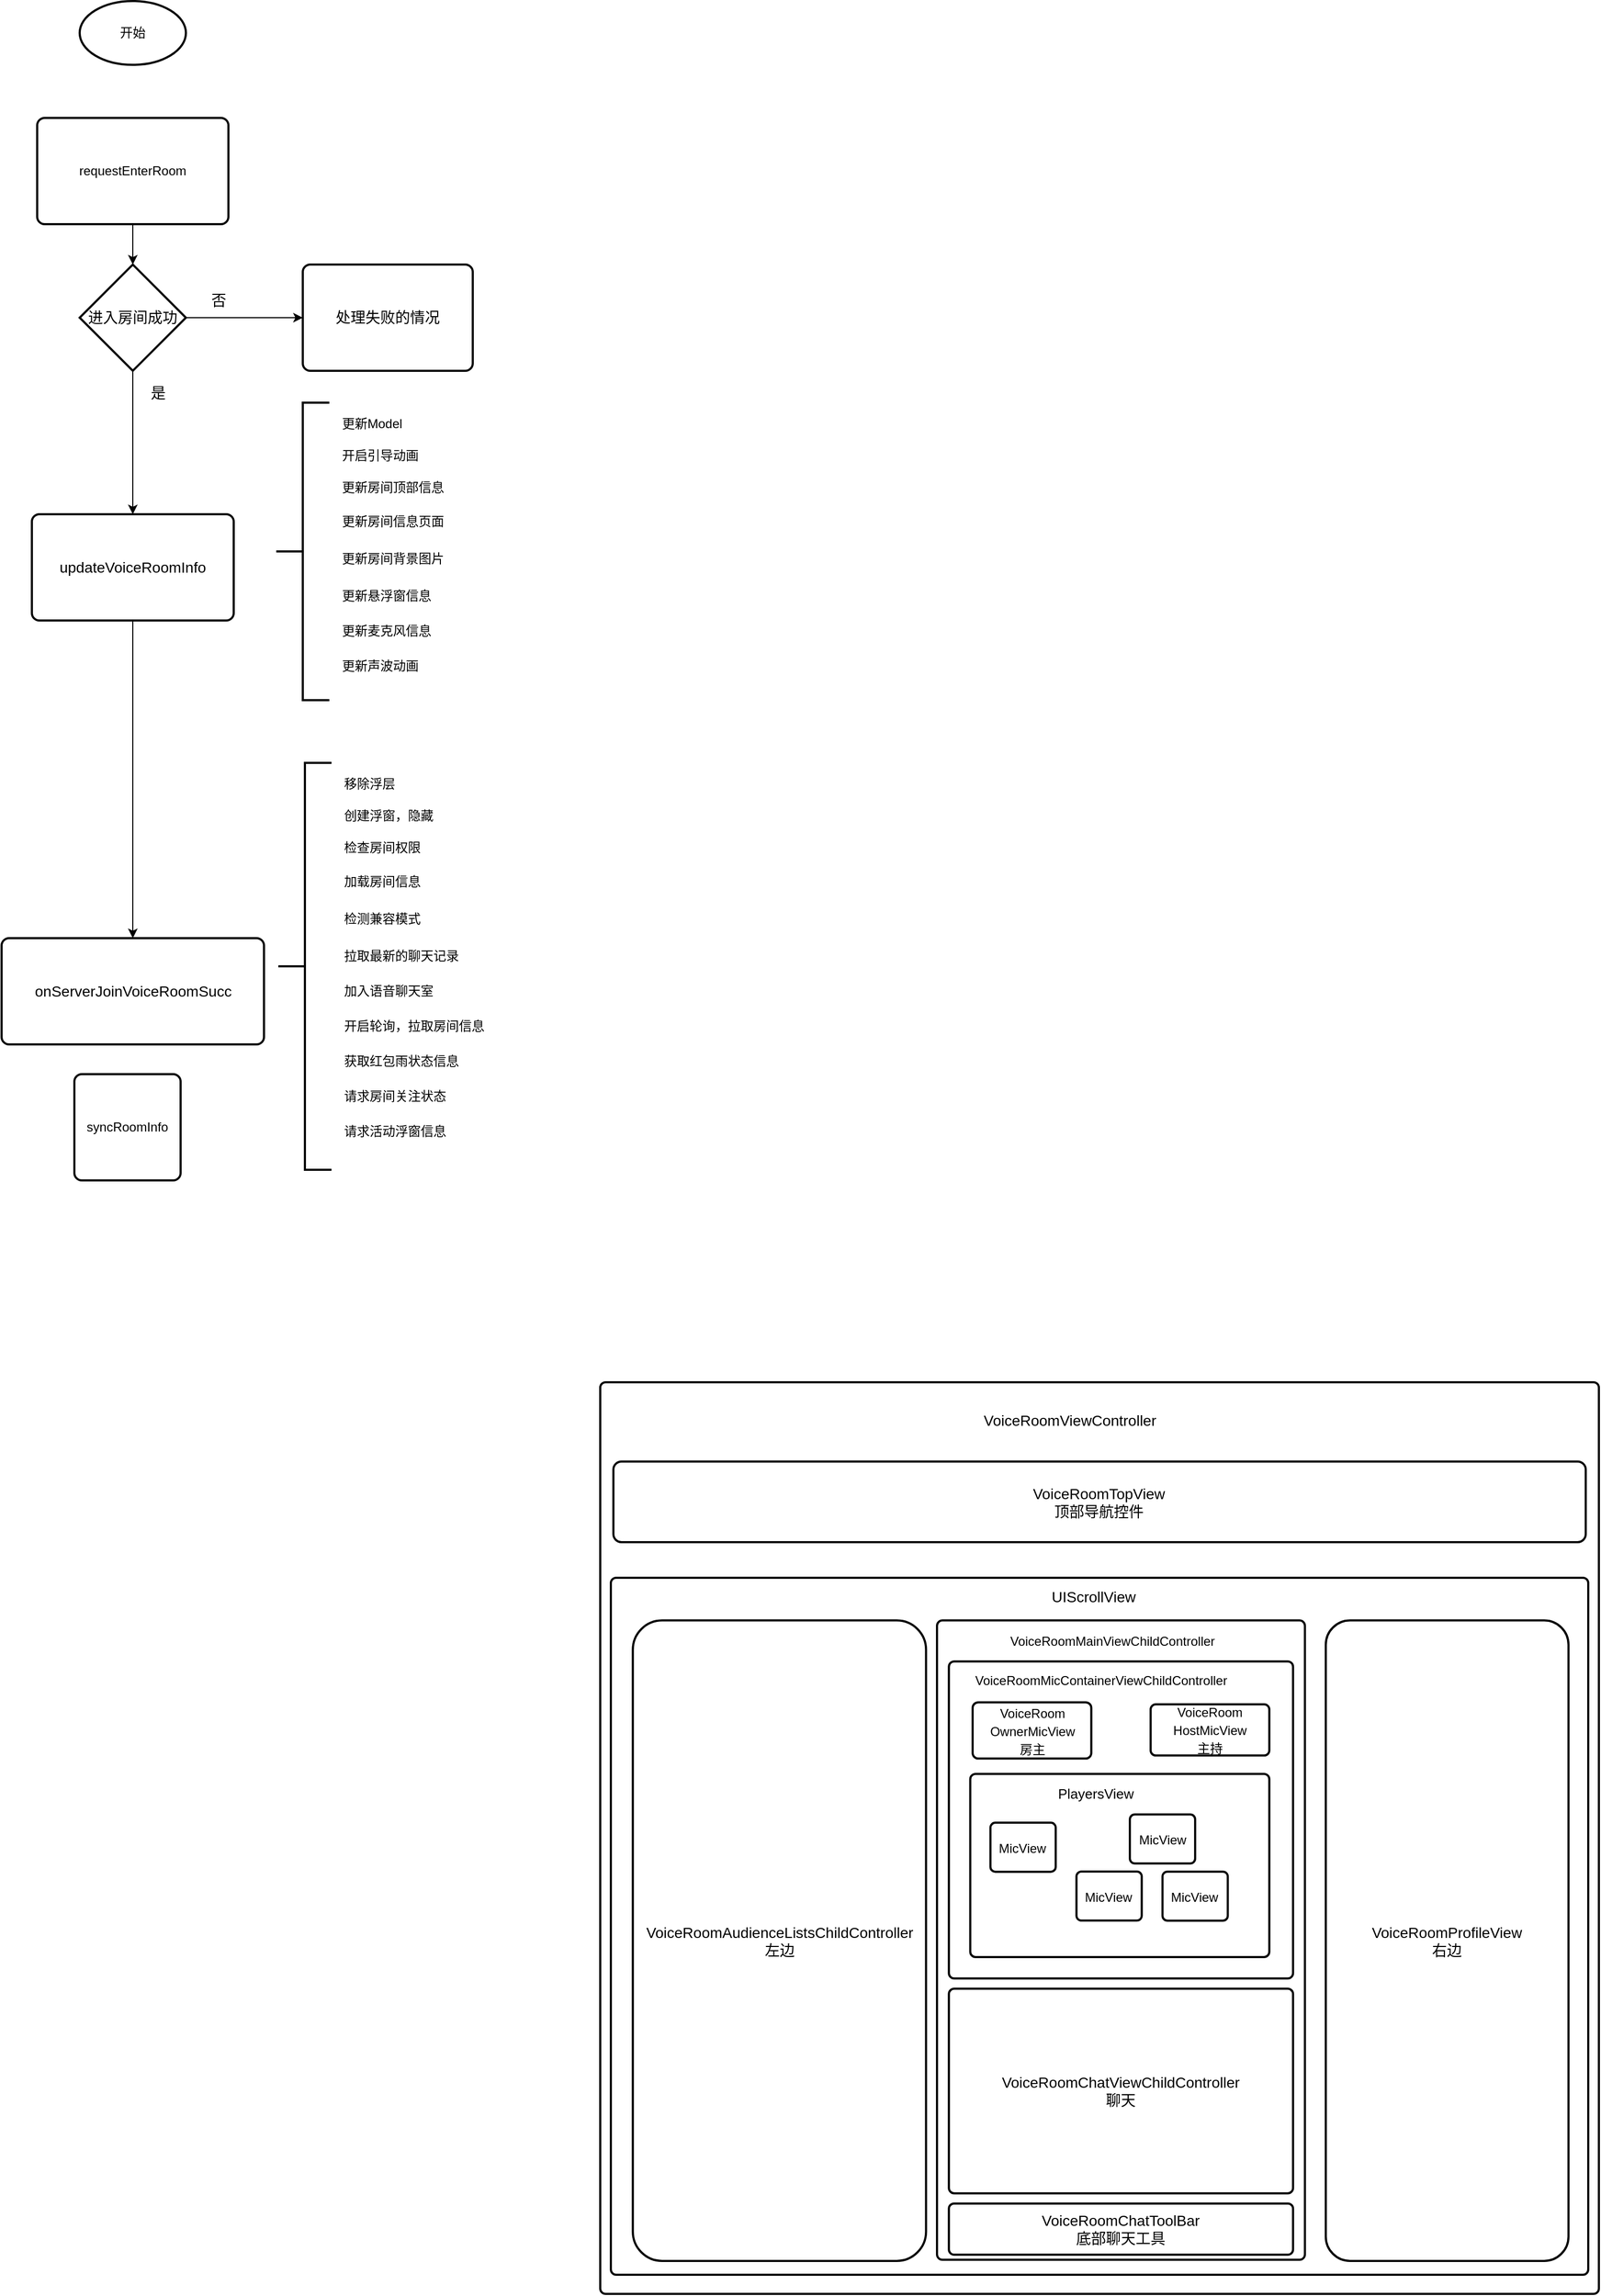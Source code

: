 <mxfile version="12.2.6" type="github" pages="1">
  <diagram id="QXnWpjxVT1Wi_6HcI1Gs" name="第 1 页">
    <mxGraphModel dx="1144" dy="866" grid="1" gridSize="10" guides="1" tooltips="1" connect="1" arrows="1" fold="1" page="1" pageScale="1" pageWidth="2339" pageHeight="3300" math="0" shadow="0">
      <root>
        <mxCell id="0"/>
        <mxCell id="1" parent="0"/>
        <mxCell id="4t1HwyWgQuPsWHYAofXQ-1" value="开始" style="strokeWidth=2;html=1;shape=mxgraph.flowchart.start_1;whiteSpace=wrap;" parent="1" vertex="1">
          <mxGeometry x="280" y="90" width="100" height="60" as="geometry"/>
        </mxCell>
        <mxCell id="4t1HwyWgQuPsWHYAofXQ-2" value="syncRoomInfo" style="rounded=1;whiteSpace=wrap;html=1;absoluteArcSize=1;arcSize=14;strokeWidth=2;" parent="1" vertex="1">
          <mxGeometry x="275" y="1100" width="100" height="100" as="geometry"/>
        </mxCell>
        <mxCell id="uTZmpidnTNi-9U0CQCSV-44" style="edgeStyle=orthogonalEdgeStyle;rounded=0;orthogonalLoop=1;jettySize=auto;html=1;exitX=0.5;exitY=1;exitDx=0;exitDy=0;entryX=0.5;entryY=0;entryDx=0;entryDy=0;entryPerimeter=0;fontSize=14;" edge="1" parent="1" source="4t1HwyWgQuPsWHYAofXQ-3" target="uTZmpidnTNi-9U0CQCSV-43">
          <mxGeometry relative="1" as="geometry"/>
        </mxCell>
        <mxCell id="4t1HwyWgQuPsWHYAofXQ-3" value="requestEnterRoom" style="rounded=1;whiteSpace=wrap;html=1;absoluteArcSize=1;arcSize=14;strokeWidth=2;" parent="1" vertex="1">
          <mxGeometry x="240" y="200" width="180" height="100" as="geometry"/>
        </mxCell>
        <mxCell id="4t1HwyWgQuPsWHYAofXQ-5" value="" style="strokeWidth=2;html=1;shape=mxgraph.flowchart.annotation_2;align=left;labelPosition=right;pointerEvents=1;" parent="1" vertex="1">
          <mxGeometry x="465" y="468" width="50" height="280" as="geometry"/>
        </mxCell>
        <mxCell id="4t1HwyWgQuPsWHYAofXQ-22" value="更新Model" style="text;html=1;resizable=0;points=[];autosize=1;align=left;verticalAlign=top;spacingTop=-4;" parent="1" vertex="1">
          <mxGeometry x="525" y="478" width="70" height="20" as="geometry"/>
        </mxCell>
        <mxCell id="4t1HwyWgQuPsWHYAofXQ-23" value="开启引导动画" style="text;html=1;resizable=0;points=[];autosize=1;align=left;verticalAlign=top;spacingTop=-4;" parent="1" vertex="1">
          <mxGeometry x="525" y="508" width="90" height="20" as="geometry"/>
        </mxCell>
        <mxCell id="4t1HwyWgQuPsWHYAofXQ-24" value="更新房间顶部信息" style="text;html=1;resizable=0;points=[];autosize=1;align=left;verticalAlign=top;spacingTop=-4;" parent="1" vertex="1">
          <mxGeometry x="525" y="538" width="110" height="20" as="geometry"/>
        </mxCell>
        <mxCell id="4t1HwyWgQuPsWHYAofXQ-25" value="更新房间背景图片" style="text;html=1;resizable=0;points=[];autosize=1;align=left;verticalAlign=top;spacingTop=-4;" parent="1" vertex="1">
          <mxGeometry x="525" y="605" width="110" height="20" as="geometry"/>
        </mxCell>
        <mxCell id="4t1HwyWgQuPsWHYAofXQ-26" value="更新房间信息页面" style="text;html=1;resizable=0;points=[];autosize=1;align=left;verticalAlign=top;spacingTop=-4;" parent="1" vertex="1">
          <mxGeometry x="525" y="570" width="110" height="20" as="geometry"/>
        </mxCell>
        <mxCell id="4t1HwyWgQuPsWHYAofXQ-27" value="更新悬浮窗信息" style="text;html=1;resizable=0;points=[];autosize=1;align=left;verticalAlign=top;spacingTop=-4;" parent="1" vertex="1">
          <mxGeometry x="525" y="640" width="100" height="20" as="geometry"/>
        </mxCell>
        <mxCell id="4t1HwyWgQuPsWHYAofXQ-28" value="更新麦克风信息" style="text;html=1;resizable=0;points=[];autosize=1;align=left;verticalAlign=top;spacingTop=-4;" parent="1" vertex="1">
          <mxGeometry x="525" y="673" width="100" height="20" as="geometry"/>
        </mxCell>
        <mxCell id="4t1HwyWgQuPsWHYAofXQ-29" value="更新声波动画" style="text;html=1;resizable=0;points=[];autosize=1;align=left;verticalAlign=top;spacingTop=-4;" parent="1" vertex="1">
          <mxGeometry x="525" y="706" width="90" height="20" as="geometry"/>
        </mxCell>
        <mxCell id="uTZmpidnTNi-9U0CQCSV-9" value="" style="rounded=1;absoluteArcSize=1;html=1;strokeWidth=2;arcSize=10;fontSize=14;fillColor=none;" vertex="1" parent="1">
          <mxGeometry x="770" y="1390" width="940" height="858" as="geometry"/>
        </mxCell>
        <mxCell id="uTZmpidnTNi-9U0CQCSV-10" value="" style="html=1;strokeWidth=2;shape=mxgraph.er.anchor;fontSize=14;whiteSpace=wrap;" vertex="1" parent="uTZmpidnTNi-9U0CQCSV-9">
          <mxGeometry width="470.0" height="858" as="geometry"/>
        </mxCell>
        <mxCell id="uTZmpidnTNi-9U0CQCSV-32" value="VoiceRoomViewController" style="text;html=1;resizable=0;points=[];autosize=1;align=left;verticalAlign=top;spacingTop=-4;fontSize=14;" vertex="1" parent="uTZmpidnTNi-9U0CQCSV-9">
          <mxGeometry x="358.684" y="24.614" width="180" height="20" as="geometry"/>
        </mxCell>
        <mxCell id="uTZmpidnTNi-9U0CQCSV-38" value="VoiceRoomTopView&lt;br&gt;顶部导航控件" style="strokeWidth=2;rounded=1;arcSize=10;whiteSpace=wrap;html=1;align=center;fontSize=14;fillColor=none;" vertex="1" parent="uTZmpidnTNi-9U0CQCSV-9">
          <mxGeometry x="12.368" y="74.609" width="915.263" height="75.852" as="geometry"/>
        </mxCell>
        <mxCell id="uTZmpidnTNi-9U0CQCSV-39" value="" style="rounded=1;absoluteArcSize=1;html=1;strokeWidth=2;arcSize=10;fontSize=14;fillColor=none;" vertex="1" parent="uTZmpidnTNi-9U0CQCSV-9">
          <mxGeometry x="10" y="184" width="920" height="656" as="geometry"/>
        </mxCell>
        <mxCell id="uTZmpidnTNi-9U0CQCSV-40" value="" style="html=1;strokeWidth=2;shape=mxgraph.er.anchor;fontSize=14;whiteSpace=wrap;" vertex="1" parent="uTZmpidnTNi-9U0CQCSV-39">
          <mxGeometry width="460.0" height="399.828" as="geometry"/>
        </mxCell>
        <mxCell id="uTZmpidnTNi-9U0CQCSV-22" value="VoiceRoomProfileView&lt;br&gt;右边" style="strokeWidth=2;rounded=1;arcSize=10;whiteSpace=wrap;html=1;align=center;fontSize=14;fillColor=none;" vertex="1" parent="uTZmpidnTNi-9U0CQCSV-39">
          <mxGeometry x="672.944" y="40.184" width="228.449" height="602.757" as="geometry"/>
        </mxCell>
        <mxCell id="uTZmpidnTNi-9U0CQCSV-21" value="VoiceRoomAudienceListsChildController&lt;br&gt;左边" style="strokeWidth=2;rounded=1;arcSize=10;whiteSpace=wrap;html=1;align=center;fontSize=14;fillColor=none;" vertex="1" parent="uTZmpidnTNi-9U0CQCSV-39">
          <mxGeometry x="20.674" y="40.184" width="276" height="602.757" as="geometry"/>
        </mxCell>
        <mxCell id="uTZmpidnTNi-9U0CQCSV-17" value="" style="rounded=1;absoluteArcSize=1;html=1;strokeWidth=2;arcSize=10;fontSize=13;fillColor=none;" vertex="1" parent="uTZmpidnTNi-9U0CQCSV-39">
          <mxGeometry x="307.011" y="40.184" width="346.292" height="601.752" as="geometry"/>
        </mxCell>
        <mxCell id="uTZmpidnTNi-9U0CQCSV-18" value="" style="html=1;strokeWidth=2;shape=mxgraph.er.anchor;fontSize=14;whiteSpace=wrap;" vertex="1" parent="uTZmpidnTNi-9U0CQCSV-17">
          <mxGeometry width="173.146" height="601.752" as="geometry"/>
        </mxCell>
        <mxCell id="uTZmpidnTNi-9U0CQCSV-19" value="VoiceRoomChatViewChildController&lt;br&gt;聊天" style="rounded=1;absoluteArcSize=1;html=1;strokeWidth=2;arcSize=10;fontSize=14;whiteSpace=wrap;points=[];strokeColor=inherit;fillColor=inherit;" vertex="1" parent="uTZmpidnTNi-9U0CQCSV-17">
          <mxGeometry x="11.171" y="346.609" width="323.951" height="192.561" as="geometry"/>
        </mxCell>
        <mxCell id="uTZmpidnTNi-9U0CQCSV-25" value="VoiceRoomMainViewChildController&lt;br&gt;" style="text;html=1;resizable=0;points=[];autosize=1;align=left;verticalAlign=top;spacingTop=-4;" vertex="1" parent="uTZmpidnTNi-9U0CQCSV-17">
          <mxGeometry x="67.024" y="9.628" width="210" height="20" as="geometry"/>
        </mxCell>
        <mxCell id="uTZmpidnTNi-9U0CQCSV-34" value="VoiceRoomChatToolBar&lt;br&gt;底部聊天工具" style="strokeWidth=2;rounded=1;arcSize=10;whiteSpace=wrap;html=1;align=center;fontSize=14;fillColor=none;" vertex="1" parent="uTZmpidnTNi-9U0CQCSV-17">
          <mxGeometry x="11.171" y="548.798" width="323.951" height="48.14" as="geometry"/>
        </mxCell>
        <mxCell id="uTZmpidnTNi-9U0CQCSV-14" value="" style="rounded=1;absoluteArcSize=1;html=1;strokeWidth=2;arcSize=10;fontSize=14;fillColor=none;" vertex="1" parent="uTZmpidnTNi-9U0CQCSV-17">
          <mxGeometry x="11.171" y="38.512" width="323.951" height="298.469" as="geometry"/>
        </mxCell>
        <mxCell id="uTZmpidnTNi-9U0CQCSV-15" value="" style="html=1;strokeWidth=2;shape=mxgraph.er.anchor;fontSize=14;whiteSpace=wrap;" vertex="1" parent="uTZmpidnTNi-9U0CQCSV-14">
          <mxGeometry width="161.975" height="268.622" as="geometry"/>
        </mxCell>
        <mxCell id="uTZmpidnTNi-9U0CQCSV-23" value="&lt;font style=&quot;font-size: 12px&quot;&gt;VoiceRoom&lt;br&gt;OwnerMicView&lt;br&gt;房主&lt;/font&gt;" style="strokeWidth=2;rounded=1;arcSize=10;whiteSpace=wrap;html=1;align=center;fontSize=14;fillColor=none;" vertex="1" parent="uTZmpidnTNi-9U0CQCSV-14">
          <mxGeometry x="22.341" y="38.512" width="111.707" height="52.954" as="geometry"/>
        </mxCell>
        <mxCell id="uTZmpidnTNi-9U0CQCSV-24" value="&lt;font style=&quot;font-size: 12px&quot;&gt;VoiceRoom&lt;br&gt;HostMicView&lt;br&gt;主持&lt;/font&gt;" style="strokeWidth=2;rounded=1;arcSize=10;whiteSpace=wrap;html=1;align=center;fontSize=14;fillColor=none;" vertex="1" parent="uTZmpidnTNi-9U0CQCSV-14">
          <mxGeometry x="189.902" y="40.438" width="111.707" height="48.14" as="geometry"/>
        </mxCell>
        <mxCell id="uTZmpidnTNi-9U0CQCSV-33" value="&lt;font style=&quot;font-size: 12px&quot;&gt;VoiceRoomMicContainerViewChildController&lt;/font&gt;" style="text;html=1;resizable=0;points=[];autosize=1;align=left;verticalAlign=top;spacingTop=-4;fontSize=14;" vertex="1" parent="uTZmpidnTNi-9U0CQCSV-14">
          <mxGeometry x="22.341" y="6.396" width="250" height="20" as="geometry"/>
        </mxCell>
        <mxCell id="uTZmpidnTNi-9U0CQCSV-35" value="" style="rounded=1;absoluteArcSize=1;html=1;strokeWidth=2;arcSize=10;fontSize=14;fillColor=none;" vertex="1" parent="uTZmpidnTNi-9U0CQCSV-14">
          <mxGeometry x="20.107" y="105.908" width="281.502" height="172.342" as="geometry"/>
        </mxCell>
        <mxCell id="uTZmpidnTNi-9U0CQCSV-36" value="" style="html=1;strokeWidth=2;shape=mxgraph.er.anchor;fontSize=14;whiteSpace=wrap;" vertex="1" parent="uTZmpidnTNi-9U0CQCSV-35">
          <mxGeometry width="140.751" height="172.342" as="geometry"/>
        </mxCell>
        <mxCell id="uTZmpidnTNi-9U0CQCSV-31" value="PlayersView" style="text;html=1;resizable=0;points=[];autosize=1;align=left;verticalAlign=top;spacingTop=-4;fontSize=13;" vertex="1" parent="uTZmpidnTNi-9U0CQCSV-35">
          <mxGeometry x="80.429" y="8.043" width="90" height="20" as="geometry"/>
        </mxCell>
        <mxCell id="uTZmpidnTNi-9U0CQCSV-27" value="&lt;font style=&quot;font-size: 12px&quot;&gt;MicView&lt;/font&gt;" style="strokeWidth=2;rounded=1;arcSize=10;whiteSpace=wrap;html=1;align=center;fontSize=14;fillColor=none;" vertex="1" parent="uTZmpidnTNi-9U0CQCSV-35">
          <mxGeometry x="18.99" y="45.958" width="61.439" height="46.135" as="geometry"/>
        </mxCell>
        <mxCell id="uTZmpidnTNi-9U0CQCSV-29" value="&lt;font style=&quot;font-size: 12px&quot;&gt;MicView&lt;/font&gt;" style="strokeWidth=2;rounded=1;arcSize=10;whiteSpace=wrap;html=1;align=center;fontSize=14;fillColor=none;" vertex="1" parent="uTZmpidnTNi-9U0CQCSV-35">
          <mxGeometry x="99.978" y="91.916" width="61.439" height="46.135" as="geometry"/>
        </mxCell>
        <mxCell id="uTZmpidnTNi-9U0CQCSV-30" value="&lt;font style=&quot;font-size: 12px&quot;&gt;MicView&lt;/font&gt;" style="strokeWidth=2;rounded=1;arcSize=10;whiteSpace=wrap;html=1;align=center;fontSize=14;fillColor=none;" vertex="1" parent="uTZmpidnTNi-9U0CQCSV-35">
          <mxGeometry x="150.246" y="38.18" width="61.439" height="46.135" as="geometry"/>
        </mxCell>
        <mxCell id="uTZmpidnTNi-9U0CQCSV-28" value="&lt;font style=&quot;font-size: 12px&quot;&gt;MicView&lt;/font&gt;" style="strokeWidth=2;rounded=1;arcSize=10;whiteSpace=wrap;html=1;align=center;fontSize=14;fillColor=none;" vertex="1" parent="uTZmpidnTNi-9U0CQCSV-35">
          <mxGeometry x="180.966" y="92.004" width="61.439" height="46.135" as="geometry"/>
        </mxCell>
        <mxCell id="uTZmpidnTNi-9U0CQCSV-42" value="UIScrollView" style="text;html=1;resizable=0;points=[];autosize=1;align=left;verticalAlign=top;spacingTop=-4;fontSize=14;" vertex="1" parent="uTZmpidnTNi-9U0CQCSV-39">
          <mxGeometry x="413.483" y="7.032" width="90" height="20" as="geometry"/>
        </mxCell>
        <mxCell id="uTZmpidnTNi-9U0CQCSV-47" style="edgeStyle=orthogonalEdgeStyle;rounded=0;orthogonalLoop=1;jettySize=auto;html=1;exitX=0.5;exitY=1;exitDx=0;exitDy=0;exitPerimeter=0;entryX=0.5;entryY=0;entryDx=0;entryDy=0;fontSize=14;" edge="1" parent="1" source="uTZmpidnTNi-9U0CQCSV-43" target="uTZmpidnTNi-9U0CQCSV-45">
          <mxGeometry relative="1" as="geometry"/>
        </mxCell>
        <mxCell id="uTZmpidnTNi-9U0CQCSV-48" style="edgeStyle=orthogonalEdgeStyle;rounded=0;orthogonalLoop=1;jettySize=auto;html=1;exitX=1;exitY=0.5;exitDx=0;exitDy=0;exitPerimeter=0;entryX=0;entryY=0.5;entryDx=0;entryDy=0;fontSize=14;" edge="1" parent="1" source="uTZmpidnTNi-9U0CQCSV-43" target="uTZmpidnTNi-9U0CQCSV-46">
          <mxGeometry relative="1" as="geometry"/>
        </mxCell>
        <mxCell id="uTZmpidnTNi-9U0CQCSV-43" value="进入房间成功" style="strokeWidth=2;html=1;shape=mxgraph.flowchart.decision;whiteSpace=wrap;fillColor=none;fontSize=14;" vertex="1" parent="1">
          <mxGeometry x="280" y="338" width="100" height="100" as="geometry"/>
        </mxCell>
        <mxCell id="uTZmpidnTNi-9U0CQCSV-55" value="" style="edgeStyle=orthogonalEdgeStyle;rounded=0;orthogonalLoop=1;jettySize=auto;html=1;fontSize=14;" edge="1" parent="1" source="uTZmpidnTNi-9U0CQCSV-45" target="uTZmpidnTNi-9U0CQCSV-54">
          <mxGeometry relative="1" as="geometry"/>
        </mxCell>
        <mxCell id="uTZmpidnTNi-9U0CQCSV-45" value="updateVoiceRoomInfo" style="rounded=1;whiteSpace=wrap;html=1;absoluteArcSize=1;arcSize=14;strokeWidth=2;fillColor=none;fontSize=14;" vertex="1" parent="1">
          <mxGeometry x="235" y="573" width="190" height="100" as="geometry"/>
        </mxCell>
        <mxCell id="uTZmpidnTNi-9U0CQCSV-54" value="onServerJoinVoiceRoomSucc" style="rounded=1;whiteSpace=wrap;html=1;absoluteArcSize=1;arcSize=14;strokeWidth=2;fillColor=none;fontSize=14;" vertex="1" parent="1">
          <mxGeometry x="206.5" y="972" width="247" height="100" as="geometry"/>
        </mxCell>
        <mxCell id="uTZmpidnTNi-9U0CQCSV-46" value="处理失败的情况" style="rounded=1;whiteSpace=wrap;html=1;absoluteArcSize=1;arcSize=14;strokeWidth=2;fillColor=none;fontSize=14;" vertex="1" parent="1">
          <mxGeometry x="490" y="338" width="160" height="100" as="geometry"/>
        </mxCell>
        <mxCell id="uTZmpidnTNi-9U0CQCSV-49" value="否" style="text;html=1;resizable=0;points=[];autosize=1;align=left;verticalAlign=top;spacingTop=-4;fontSize=14;" vertex="1" parent="1">
          <mxGeometry x="402" y="361" width="30" height="20" as="geometry"/>
        </mxCell>
        <mxCell id="uTZmpidnTNi-9U0CQCSV-50" value="是" style="text;html=1;resizable=0;points=[];autosize=1;align=left;verticalAlign=top;spacingTop=-4;fontSize=14;" vertex="1" parent="1">
          <mxGeometry x="345" y="448" width="30" height="20" as="geometry"/>
        </mxCell>
        <mxCell id="uTZmpidnTNi-9U0CQCSV-56" value="" style="strokeWidth=2;html=1;shape=mxgraph.flowchart.annotation_2;align=left;labelPosition=right;pointerEvents=1;" vertex="1" parent="1">
          <mxGeometry x="467" y="807" width="50" height="383" as="geometry"/>
        </mxCell>
        <mxCell id="uTZmpidnTNi-9U0CQCSV-57" value="移除浮层" style="text;html=1;resizable=0;points=[];autosize=1;align=left;verticalAlign=top;spacingTop=-4;" vertex="1" parent="1">
          <mxGeometry x="527" y="817" width="60" height="20" as="geometry"/>
        </mxCell>
        <mxCell id="uTZmpidnTNi-9U0CQCSV-58" value="创建浮窗，隐藏" style="text;html=1;resizable=0;points=[];autosize=1;align=left;verticalAlign=top;spacingTop=-4;" vertex="1" parent="1">
          <mxGeometry x="527" y="847" width="100" height="20" as="geometry"/>
        </mxCell>
        <mxCell id="uTZmpidnTNi-9U0CQCSV-59" value="检查房间权限" style="text;html=1;resizable=0;points=[];autosize=1;align=left;verticalAlign=top;spacingTop=-4;" vertex="1" parent="1">
          <mxGeometry x="527" y="877" width="90" height="20" as="geometry"/>
        </mxCell>
        <mxCell id="uTZmpidnTNi-9U0CQCSV-60" value="检测兼容模式" style="text;html=1;resizable=0;points=[];autosize=1;align=left;verticalAlign=top;spacingTop=-4;" vertex="1" parent="1">
          <mxGeometry x="527" y="944" width="90" height="20" as="geometry"/>
        </mxCell>
        <mxCell id="uTZmpidnTNi-9U0CQCSV-61" value="加载房间信息" style="text;html=1;resizable=0;points=[];autosize=1;align=left;verticalAlign=top;spacingTop=-4;" vertex="1" parent="1">
          <mxGeometry x="527" y="909" width="90" height="20" as="geometry"/>
        </mxCell>
        <mxCell id="uTZmpidnTNi-9U0CQCSV-62" value="拉取最新的聊天记录" style="text;html=1;resizable=0;points=[];autosize=1;align=left;verticalAlign=top;spacingTop=-4;" vertex="1" parent="1">
          <mxGeometry x="527" y="979" width="120" height="20" as="geometry"/>
        </mxCell>
        <mxCell id="uTZmpidnTNi-9U0CQCSV-63" value="加入语音聊天室" style="text;html=1;resizable=0;points=[];autosize=1;align=left;verticalAlign=top;spacingTop=-4;" vertex="1" parent="1">
          <mxGeometry x="527" y="1012" width="100" height="20" as="geometry"/>
        </mxCell>
        <mxCell id="uTZmpidnTNi-9U0CQCSV-64" value="开启轮询，拉取房间信息" style="text;html=1;resizable=0;points=[];autosize=1;align=left;verticalAlign=top;spacingTop=-4;" vertex="1" parent="1">
          <mxGeometry x="527" y="1045" width="150" height="20" as="geometry"/>
        </mxCell>
        <mxCell id="uTZmpidnTNi-9U0CQCSV-65" value="获取红包雨状态信息" style="text;html=1;resizable=0;points=[];autosize=1;align=left;verticalAlign=top;spacingTop=-4;" vertex="1" parent="1">
          <mxGeometry x="527" y="1078" width="120" height="20" as="geometry"/>
        </mxCell>
        <mxCell id="uTZmpidnTNi-9U0CQCSV-66" value="请求房间关注状态" style="text;html=1;resizable=0;points=[];autosize=1;align=left;verticalAlign=top;spacingTop=-4;" vertex="1" parent="1">
          <mxGeometry x="527" y="1111" width="110" height="20" as="geometry"/>
        </mxCell>
        <mxCell id="uTZmpidnTNi-9U0CQCSV-67" value="请求活动浮窗信息" style="text;html=1;resizable=0;points=[];autosize=1;align=left;verticalAlign=top;spacingTop=-4;" vertex="1" parent="1">
          <mxGeometry x="527" y="1144" width="110" height="20" as="geometry"/>
        </mxCell>
      </root>
    </mxGraphModel>
  </diagram>
</mxfile>
